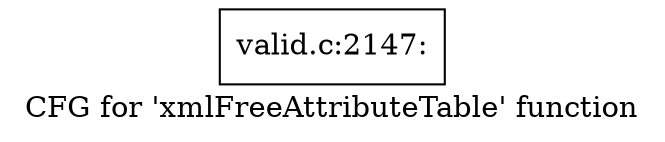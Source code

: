 digraph "CFG for 'xmlFreeAttributeTable' function" {
	label="CFG for 'xmlFreeAttributeTable' function";

	Node0x4f80890 [shape=record,label="{valid.c:2147:}"];
}
